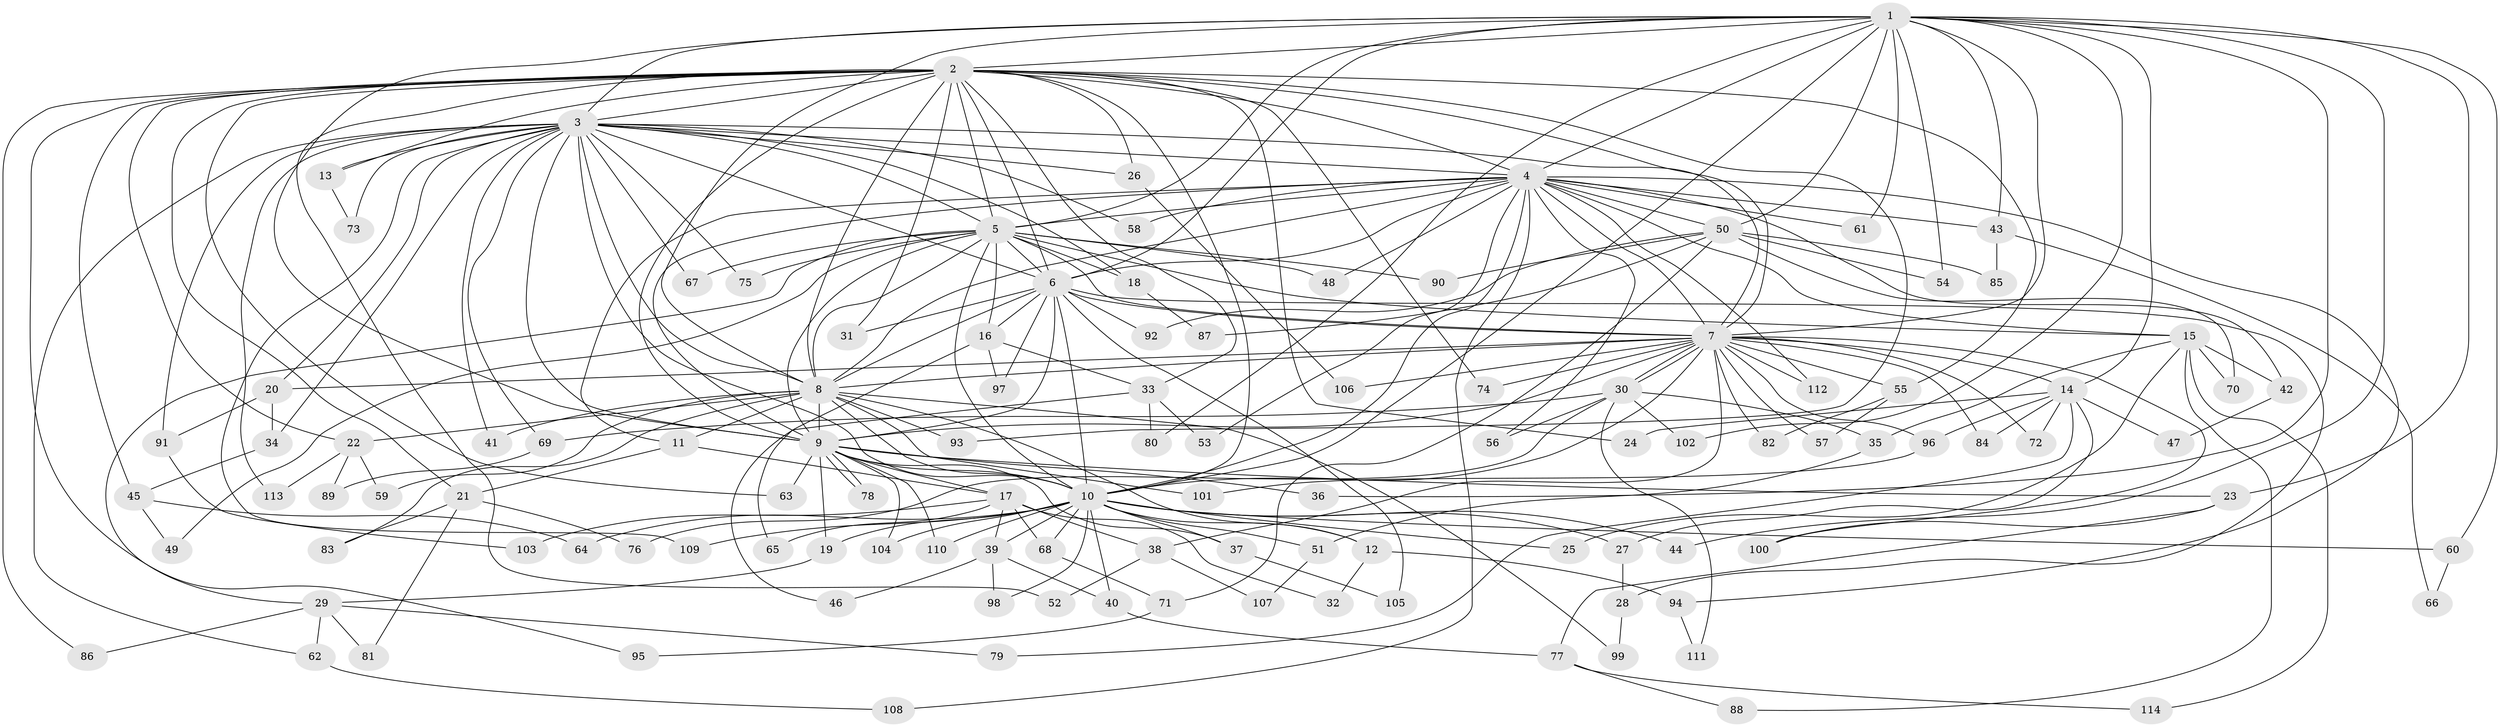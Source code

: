 // coarse degree distribution, {19: 0.017543859649122806, 2: 0.5263157894736842, 3: 0.12280701754385964, 1: 0.21052631578947367, 7: 0.017543859649122806, 29: 0.017543859649122806, 8: 0.017543859649122806, 4: 0.017543859649122806, 13: 0.017543859649122806, 12: 0.017543859649122806, 17: 0.017543859649122806}
// Generated by graph-tools (version 1.1) at 2025/46/03/04/25 21:46:35]
// undirected, 114 vertices, 253 edges
graph export_dot {
graph [start="1"]
  node [color=gray90,style=filled];
  1;
  2;
  3;
  4;
  5;
  6;
  7;
  8;
  9;
  10;
  11;
  12;
  13;
  14;
  15;
  16;
  17;
  18;
  19;
  20;
  21;
  22;
  23;
  24;
  25;
  26;
  27;
  28;
  29;
  30;
  31;
  32;
  33;
  34;
  35;
  36;
  37;
  38;
  39;
  40;
  41;
  42;
  43;
  44;
  45;
  46;
  47;
  48;
  49;
  50;
  51;
  52;
  53;
  54;
  55;
  56;
  57;
  58;
  59;
  60;
  61;
  62;
  63;
  64;
  65;
  66;
  67;
  68;
  69;
  70;
  71;
  72;
  73;
  74;
  75;
  76;
  77;
  78;
  79;
  80;
  81;
  82;
  83;
  84;
  85;
  86;
  87;
  88;
  89;
  90;
  91;
  92;
  93;
  94;
  95;
  96;
  97;
  98;
  99;
  100;
  101;
  102;
  103;
  104;
  105;
  106;
  107;
  108;
  109;
  110;
  111;
  112;
  113;
  114;
  1 -- 2;
  1 -- 3;
  1 -- 4;
  1 -- 5;
  1 -- 6;
  1 -- 7;
  1 -- 8;
  1 -- 9;
  1 -- 10;
  1 -- 14;
  1 -- 23;
  1 -- 36;
  1 -- 43;
  1 -- 44;
  1 -- 50;
  1 -- 54;
  1 -- 60;
  1 -- 61;
  1 -- 80;
  1 -- 102;
  2 -- 3;
  2 -- 4;
  2 -- 5;
  2 -- 6;
  2 -- 7;
  2 -- 8;
  2 -- 9;
  2 -- 10;
  2 -- 13;
  2 -- 21;
  2 -- 22;
  2 -- 24;
  2 -- 26;
  2 -- 31;
  2 -- 33;
  2 -- 45;
  2 -- 52;
  2 -- 55;
  2 -- 63;
  2 -- 74;
  2 -- 86;
  2 -- 93;
  2 -- 95;
  3 -- 4;
  3 -- 5;
  3 -- 6;
  3 -- 7;
  3 -- 8;
  3 -- 9;
  3 -- 10;
  3 -- 13;
  3 -- 18;
  3 -- 20;
  3 -- 26;
  3 -- 34;
  3 -- 41;
  3 -- 58;
  3 -- 62;
  3 -- 67;
  3 -- 69;
  3 -- 73;
  3 -- 75;
  3 -- 91;
  3 -- 109;
  3 -- 113;
  4 -- 5;
  4 -- 6;
  4 -- 7;
  4 -- 8;
  4 -- 9;
  4 -- 10;
  4 -- 11;
  4 -- 15;
  4 -- 42;
  4 -- 43;
  4 -- 48;
  4 -- 50;
  4 -- 53;
  4 -- 56;
  4 -- 58;
  4 -- 61;
  4 -- 94;
  4 -- 108;
  4 -- 112;
  5 -- 6;
  5 -- 7;
  5 -- 8;
  5 -- 9;
  5 -- 10;
  5 -- 15;
  5 -- 16;
  5 -- 18;
  5 -- 29;
  5 -- 48;
  5 -- 49;
  5 -- 67;
  5 -- 75;
  5 -- 90;
  6 -- 7;
  6 -- 8;
  6 -- 9;
  6 -- 10;
  6 -- 16;
  6 -- 28;
  6 -- 31;
  6 -- 92;
  6 -- 97;
  6 -- 105;
  7 -- 8;
  7 -- 9;
  7 -- 10;
  7 -- 14;
  7 -- 20;
  7 -- 30;
  7 -- 30;
  7 -- 38;
  7 -- 55;
  7 -- 57;
  7 -- 72;
  7 -- 74;
  7 -- 82;
  7 -- 84;
  7 -- 96;
  7 -- 100;
  7 -- 106;
  7 -- 112;
  8 -- 9;
  8 -- 10;
  8 -- 11;
  8 -- 12;
  8 -- 22;
  8 -- 41;
  8 -- 59;
  8 -- 83;
  8 -- 93;
  8 -- 99;
  8 -- 101;
  9 -- 10;
  9 -- 17;
  9 -- 19;
  9 -- 23;
  9 -- 36;
  9 -- 37;
  9 -- 63;
  9 -- 78;
  9 -- 78;
  9 -- 104;
  9 -- 110;
  10 -- 12;
  10 -- 19;
  10 -- 25;
  10 -- 27;
  10 -- 37;
  10 -- 39;
  10 -- 40;
  10 -- 44;
  10 -- 51;
  10 -- 60;
  10 -- 64;
  10 -- 68;
  10 -- 98;
  10 -- 104;
  10 -- 109;
  10 -- 110;
  11 -- 17;
  11 -- 21;
  12 -- 32;
  12 -- 94;
  13 -- 73;
  14 -- 24;
  14 -- 27;
  14 -- 47;
  14 -- 72;
  14 -- 79;
  14 -- 84;
  14 -- 96;
  15 -- 25;
  15 -- 35;
  15 -- 42;
  15 -- 70;
  15 -- 88;
  15 -- 114;
  16 -- 33;
  16 -- 65;
  16 -- 97;
  17 -- 32;
  17 -- 38;
  17 -- 39;
  17 -- 65;
  17 -- 68;
  17 -- 103;
  18 -- 87;
  19 -- 29;
  20 -- 34;
  20 -- 91;
  21 -- 76;
  21 -- 81;
  21 -- 83;
  22 -- 59;
  22 -- 89;
  22 -- 113;
  23 -- 77;
  23 -- 100;
  26 -- 106;
  27 -- 28;
  28 -- 99;
  29 -- 62;
  29 -- 79;
  29 -- 81;
  29 -- 86;
  30 -- 35;
  30 -- 56;
  30 -- 69;
  30 -- 76;
  30 -- 102;
  30 -- 111;
  33 -- 46;
  33 -- 53;
  33 -- 80;
  34 -- 45;
  35 -- 51;
  37 -- 105;
  38 -- 52;
  38 -- 107;
  39 -- 40;
  39 -- 46;
  39 -- 98;
  40 -- 77;
  42 -- 47;
  43 -- 66;
  43 -- 85;
  45 -- 49;
  45 -- 64;
  50 -- 54;
  50 -- 70;
  50 -- 71;
  50 -- 85;
  50 -- 87;
  50 -- 90;
  50 -- 92;
  51 -- 107;
  55 -- 57;
  55 -- 82;
  60 -- 66;
  62 -- 108;
  68 -- 71;
  69 -- 89;
  71 -- 95;
  77 -- 88;
  77 -- 114;
  91 -- 103;
  94 -- 111;
  96 -- 101;
}

